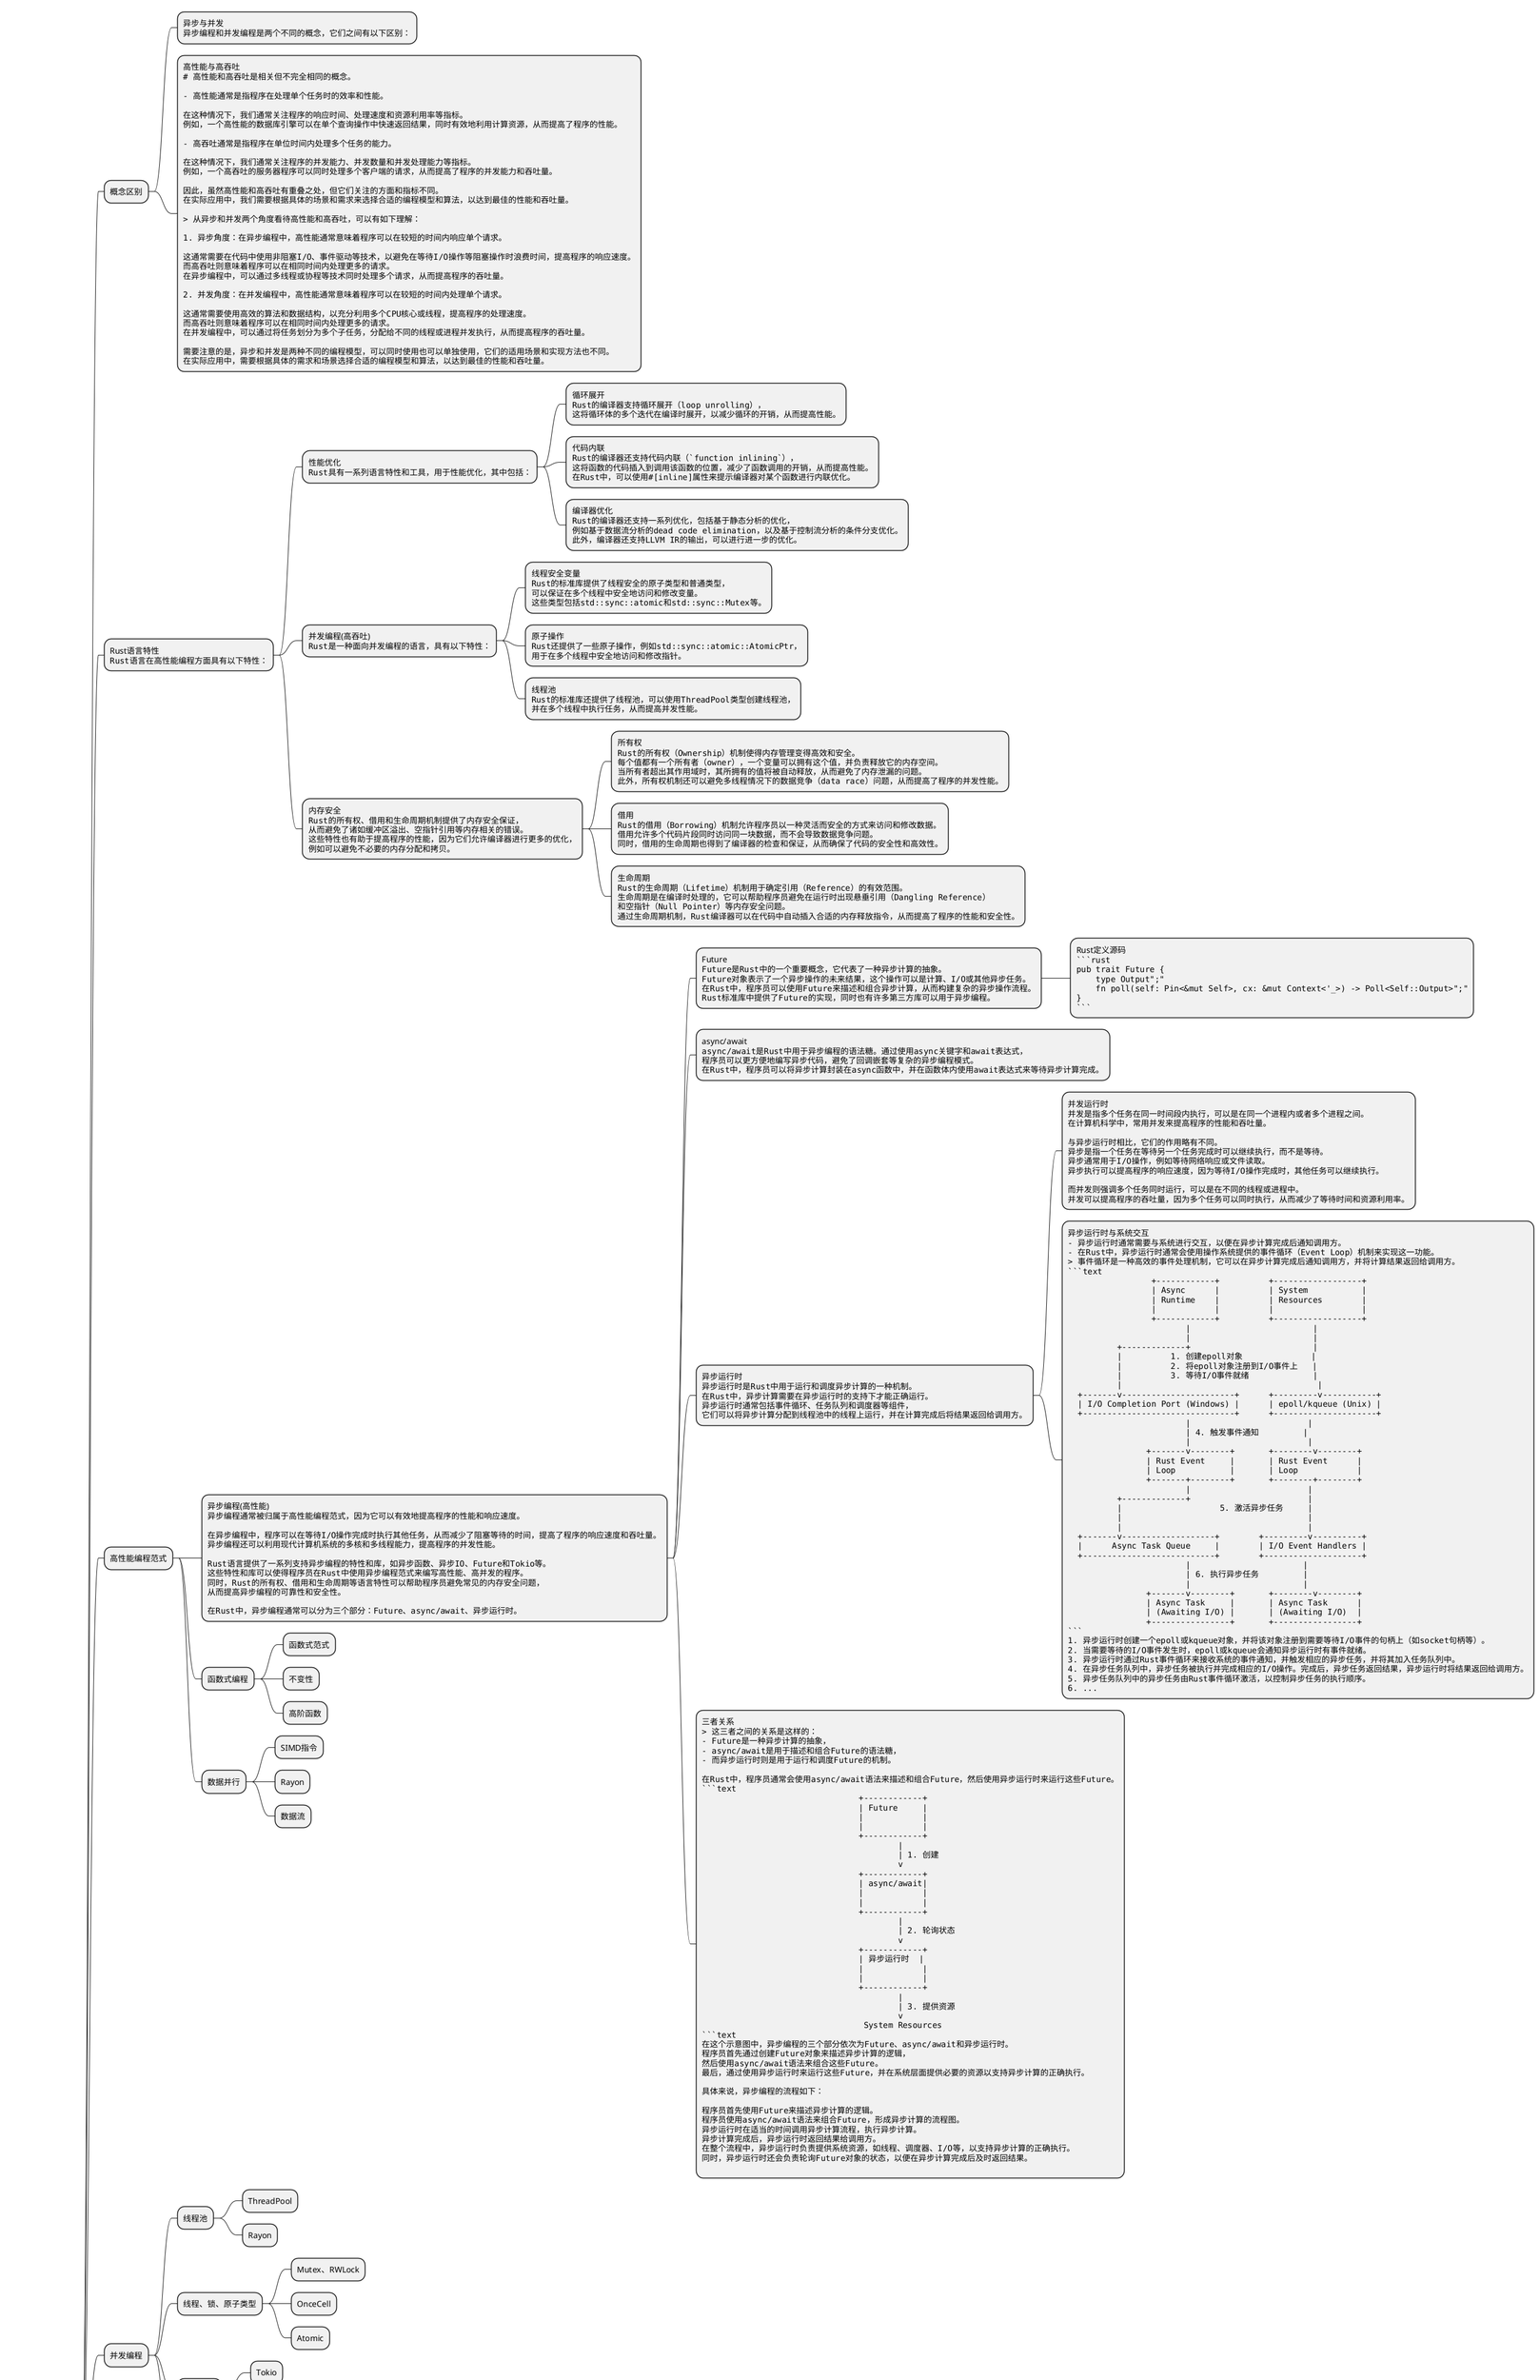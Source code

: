 @startmindmap
* Rust高性能编程
** 概念区别
***:异步与并发
<code>
异步编程和并发编程是两个不同的概念，它们之间有以下区别：
</code>;
***:高性能与高吞吐
<code>
# 高性能和高吞吐是相关但不完全相同的概念。

- 高性能通常是指程序在处理单个任务时的效率和性能。

在这种情况下，我们通常关注程序的响应时间、处理速度和资源利用率等指标。
例如，一个高性能的数据库引擎可以在单个查询操作中快速返回结果，同时有效地利用计算资源，从而提高了程序的性能。

- 高吞吐通常是指程序在单位时间内处理多个任务的能力。

在这种情况下，我们通常关注程序的并发能力、并发数量和并发处理能力等指标。
例如，一个高吞吐的服务器程序可以同时处理多个客户端的请求，从而提高了程序的并发能力和吞吐量。

因此，虽然高性能和高吞吐有重叠之处，但它们关注的方面和指标不同。
在实际应用中，我们需要根据具体的场景和需求来选择合适的编程模型和算法，以达到最佳的性能和吞吐量。

> 从异步和并发两个角度看待高性能和高吞吐，可以有如下理解：

1. 异步角度：在异步编程中，高性能通常意味着程序可以在较短的时间内响应单个请求。

这通常需要在代码中使用非阻塞I/O、事件驱动等技术，以避免在等待I/O操作等阻塞操作时浪费时间，提高程序的响应速度。
而高吞吐则意味着程序可以在相同时间内处理更多的请求。
在异步编程中，可以通过多线程或协程等技术同时处理多个请求，从而提高程序的吞吐量。

2. 并发角度：在并发编程中，高性能通常意味着程序可以在较短的时间内处理单个请求。

这通常需要使用高效的算法和数据结构，以充分利用多个CPU核心或线程，提高程序的处理速度。
而高吞吐则意味着程序可以在相同时间内处理更多的请求。
在并发编程中，可以通过将任务划分为多个子任务，分配给不同的线程或进程并发执行，从而提高程序的吞吐量。

需要注意的是，异步和并发是两种不同的编程模型，可以同时使用也可以单独使用，它们的适用场景和实现方法也不同。
在实际应用中，需要根据具体的需求和场景选择合适的编程模型和算法，以达到最佳的性能和吞吐量。
</code>;
**:Rust语言特性
<code>
Rust语言在高性能编程方面具有以下特性：
</code>;

***:性能优化
<code>
Rust具有一系列语言特性和工具，用于性能优化，其中包括：
</code>;

****:循环展开
<code>
Rust的编译器支持循环展开（loop unrolling），
这将循环体的多个迭代在编译时展开，以减少循环的开销，从而提高性能。
</code>;

****:代码内联
<code>
Rust的编译器还支持代码内联（`function inlining`），
这将函数的代码插入到调用该函数的位置，减少了函数调用的开销，从而提高性能。
在Rust中，可以使用#[inline]属性来提示编译器对某个函数进行内联优化。
</code>;

****:编译器优化
<code>
Rust的编译器还支持一系列优化，包括基于静态分析的优化，
例如基于数据流分析的dead code elimination，以及基于控制流分析的条件分支优化。
此外，编译器还支持LLVM IR的输出，可以进行进一步的优化。
</code>;

***:并发编程(高吞吐)
<code>
Rust是一种面向并发编程的语言，具有以下特性：
</code>;

****:线程安全变量
<code>
Rust的标准库提供了线程安全的原子类型和普通类型，
可以保证在多个线程中安全地访问和修改变量。
这些类型包括std::sync::atomic和std::sync::Mutex等。
</code>;

****:原子操作
<code>
Rust还提供了一些原子操作，例如std::sync::atomic::AtomicPtr，
用于在多个线程中安全地访问和修改指针。
</code>;

****:线程池
<code>
Rust的标准库还提供了线程池，可以使用ThreadPool类型创建线程池，
并在多个线程中执行任务，从而提高并发性能。
</code>;

***:内存安全
<code>
Rust的所有权、借用和生命周期机制提供了内存安全保证，
从而避免了诸如缓冲区溢出、空指针引用等内存相关的错误。
这些特性也有助于提高程序的性能，因为它们允许编译器进行更多的优化，
例如可以避免不必要的内存分配和拷贝。
</code>;
****:所有权
<code>
Rust的所有权（Ownership）机制使得内存管理变得高效和安全。
每个值都有一个所有者（owner），一个变量可以拥有这个值，并负责释放它的内存空间。
当所有者超出其作用域时，其所拥有的值将被自动释放，从而避免了内存泄漏的问题。
此外，所有权机制还可以避免多线程情况下的数据竞争（data race）问题，从而提高了程序的并发性能。
</code>;

****:借用
<code>
Rust的借用（Borrowing）机制允许程序员以一种灵活而安全的方式来访问和修改数据。
借用允许多个代码片段同时访问同一块数据，而不会导致数据竞争问题。
同时，借用的生命周期也得到了编译器的检查和保证，从而确保了代码的安全性和高效性。
</code>;

****:生命周期
<code>
Rust的生命周期（Lifetime）机制用于确定引用（Reference）的有效范围。
生命周期是在编译时处理的，它可以帮助程序员避免在运行时出现悬垂引用（Dangling Reference）
和空指针（Null Pointer）等内存安全问题。
通过生命周期机制，Rust编译器可以在代码中自动插入合适的内存释放指令，从而提高了程序的性能和安全性。
</code>;
** 高性能编程范式
***:异步编程(高性能)
<code>
异步编程通常被归属于高性能编程范式，因为它可以有效地提高程序的性能和响应速度。

在异步编程中，程序可以在等待I/O操作完成时执行其他任务，从而减少了阻塞等待的时间，提高了程序的响应速度和吞吐量。
异步编程还可以利用现代计算机系统的多核和多线程能力，提高程序的并发性能。

Rust语言提供了一系列支持异步编程的特性和库，如异步函数、异步IO、Future和Tokio等。
这些特性和库可以使得程序员在Rust中使用异步编程范式来编写高性能、高并发的程序。
同时，Rust的所有权、借用和生命周期等语言特性可以帮助程序员避免常见的内存安全问题，
从而提高异步编程的可靠性和安全性。

在Rust中，异步编程通常可以分为三个部分：Future、async/await、异步运行时。
</code>;
****:Future
<code>
Future是Rust中的一个重要概念，它代表了一种异步计算的抽象。
Future对象表示了一个异步操作的未来结果，这个操作可以是计算、I/O或其他异步任务。
在Rust中，程序员可以使用Future来描述和组合异步计算，从而构建复杂的异步操作流程。
Rust标准库中提供了Future的实现，同时也有许多第三方库可以用于异步编程。
</code>;
*****:Rust定义源码
<code>
```rust
pub trait Future {
    type Output";"
    fn poll(self: Pin<&mut Self>, cx: &mut Context<'_>) -> Poll<Self::Output>";"
}
```
</code>;
****:async/await
<code>
async/await是Rust中用于异步编程的语法糖。通过使用async关键字和await表达式，
程序员可以更方便地编写异步代码，避免了回调嵌套等复杂的异步编程模式。
在Rust中，程序员可以将异步计算封装在async函数中，并在函数体内使用await表达式来等待异步计算完成。
</code>;
****:异步运行时
<code>
异步运行时是Rust中用于运行和调度异步计算的一种机制。
在Rust中，异步计算需要在异步运行时的支持下才能正确运行。
异步运行时通常包括事件循环、任务队列和调度器等组件，
它们可以将异步计算分配到线程池中的线程上运行，并在计算完成后将结果返回给调用方。
</code>;
*****:并发运行时
<code>
并发是指多个任务在同一时间段内执行，可以是在同一个进程内或者多个进程之间。
在计算机科学中，常用并发来提高程序的性能和吞吐量。

与异步运行时相比，它们的作用略有不同。
异步是指一个任务在等待另一个任务完成时可以继续执行，而不是等待。
异步通常用于I/O操作，例如等待网络响应或文件读取。
异步执行可以提高程序的响应速度，因为等待I/O操作完成时，其他任务可以继续执行。

而并发则强调多个任务同时运行，可以是在不同的线程或进程中。
并发可以提高程序的吞吐量，因为多个任务可以同时执行，从而减少了等待时间和资源利用率。
</code>;
*****:异步运行时与系统交互
<code>
- 异步运行时通常需要与系统进行交互，以便在异步计算完成后通知调用方。
- 在Rust中，异步运行时通常会使用操作系统提供的事件循环（Event Loop）机制来实现这一功能。
> 事件循环是一种高效的事件处理机制，它可以在异步计算完成后通知调用方，并将计算结果返回给调用方。
```text
                 +------------+          +------------------+
                 | Async      |          | System           |
                 | Runtime    |          | Resources        |
                 |            |          |                  |
                 +------------+          +------------------+
                        |                         |
                        |                         |
          +-------------+                         |
          |          1. 创建epoll对象              |
          |          2. 将epoll对象注册到I/O事件上   |
          |          3. 等待I/O事件就绪             |
          |                                        |
  +-------v-----------------------+      +---------v-----------+
  | I/O Completion Port (Windows) |      | epoll/kqueue (Unix) |
  +-------------------------------+      +---------------------+
                        |                        |
                        | 4. 触发事件通知         |
                        |                        |
                +-------v--------+       +--------v--------+
                | Rust Event     |       | Rust Event      |
                | Loop           |       | Loop            |
                +-------+--------+       +--------+--------+
                        |                        |
          +-------------+                        |
          |                    5. 激活异步任务     |
          |                                      |
          |                                      |
  +-------v-------------------+        +---------v----------+
  |      Async Task Queue     |        | I/O Event Handlers |
  +---------------------------+        +--------------------+
                        |                       |
                        | 6. 执行异步任务         |
                        |                       |
                +-------v--------+       +--------v--------+
                | Async Task     |       | Async Task      |
                | (Awaiting I/O) |       | (Awaiting I/O)  |
                +----------------+       +-----------------+
```
1. 异步运行时创建一个epoll或kqueue对象，并将该对象注册到需要等待I/O事件的句柄上（如socket句柄等）。
2. 当需要等待的I/O事件发生时，epoll或kqueue会通知异步运行时有事件就绪。
3. 异步运行时通过Rust事件循环来接收系统的事件通知，并触发相应的异步任务，并将其加入任务队列中。
4. 在异步任务队列中，异步任务被执行并完成相应的I/O操作。完成后，异步任务返回结果，异步运行时将结果返回给调用方。
5. 异步任务队列中的异步任务由Rust事件循环激活，以控制异步任务的执行顺序。
6. ...
</code>;
****:三者关系
<code>
> 这三者之间的关系是这样的：
- Future是一种异步计算的抽象，
- async/await是用于描述和组合Future的语法糖，
- 而异步运行时则是用于运行和调度Future的机制。

在Rust中，程序员通常会使用async/await语法来描述和组合Future，然后使用异步运行时来运行这些Future。
```text
                                +------------+
                                | Future     |
                                |            |
                                |            |
                                +------------+
                                        |
                                        | 1. 创建
                                        v
                                +------------+
                                | async/await|
                                |            |
                                |            |
                                +------------+
                                        |
                                        | 2. 轮询状态
                                        v
                                +------------+
                                | 异步运行时  |
                                |            |
                                |            |
                                +------------+
                                        |
                                        | 3. 提供资源
                                        v
                                 System Resources
```text
在这个示意图中，异步编程的三个部分依次为Future、async/await和异步运行时。
程序员首先通过创建Future对象来描述异步计算的逻辑，
然后使用async/await语法来组合这些Future。
最后，通过使用异步运行时来运行这些Future，并在系统层面提供必要的资源以支持异步计算的正确执行。

具体来说，异步编程的流程如下：

程序员首先使用Future来描述异步计算的逻辑。
程序员使用async/await语法来组合Future，形成异步计算的流程图。
异步运行时在适当的时间调用异步计算流程，执行异步计算。
异步计算完成后，异步运行时返回结果给调用方。
在整个流程中，异步运行时负责提供系统资源，如线程、调度器、I/O等，以支持异步计算的正确执行。
同时，异步运行时还会负责轮询Future对象的状态，以便在异步计算完成后及时返回结果。

</code>;
*** 函数式编程
**** 函数式范式
**** 不变性
**** 高阶函数
*** 数据并行
**** SIMD指令
**** Rayon
**** 数据流
** 并发编程
*** 线程池
**** ThreadPool
**** Rayon
*** 线程、锁、原子类型
**** Mutex、RWLock
**** OnceCell
**** Atomic
*** 异步框架
**** Tokio
**** Async-std
*** 基于事件循环的编程
**** Mio
**** Smol
**** Asynchronous runtime and task management
** 快速网络编程
*** 网络调度
**** Event-driven
**** Reactor pattern
**** Polling
*** IO并发模型
**** epoll
**** mpsc
**** channel
**** spawn_blocking
*** 网络协议的解析与封装
**** Serde
**** Rustls
**** reqwest
**** hyper
*** 代码可读性与性能调优
**** Benchmark
**** Logging
**** Profiling
** 分布式计算
*** 集群部署
**** K8s
**** Docker
**** Swarm
**** Nomad
*** 分布式数据同步
**** ZooKeeper
**** etcd
**** Redis
**** Consul
*** 分布式锁、事务处理
**** Distributed locks
**** Distributed transactions
***** sagas
***** two-phase commit
***** XA transaction
**** 状态同步
**** Raft
***** Leader Election
***** Log Replication
***** Safety Property
*** 一致性协议与容错机制
**** Paxos
**** ViewStamped Replication
**** Raft
**** ZAB
**** Fast Paxos
** 高性能计算
*** 数值计算
**** ndarray
**** NumPy bindings
**** RustFFT
**** ArrayFire
*** 图像视频处理
**** image
**** ffmpeg
**** OpenCV
**** GStreamer
*** 机器学习
**** rusty-machine
**** TensorFlow bindings
**** ndarray-nn
**** Tensorbase
*** 计算机视觉
**** Vision based on AI
**** OpenCV
**** Object detection
**** Image processing
** 流计算
*** 数据流的定义与处理
**** DataFlux、strreams.rs
**** async graph
**** FRP
**** STreaming
*** 流式SQL
**** Timely Dataflow
**** SQL engine
**** Materialized
**** DataFusion
*** CEP模型
**** Esper
**** Flink
**** QuestDB
**** Debezium
*** 流计算平台
**** Apache NiFi
**** TIBCO StreamBase
**** Apache StreamPipes
**** IBM Streams
** 网络协议
*** gRPC
**** Rust gRPC
**** Tonic
*** WebSocket
**** tungstenite
**** Rust-WebSocket
***** WebSocket prototype
*** TCP/UDP
**** Tokio
**** async-std
**** Rust-Networking
@endmindmap
